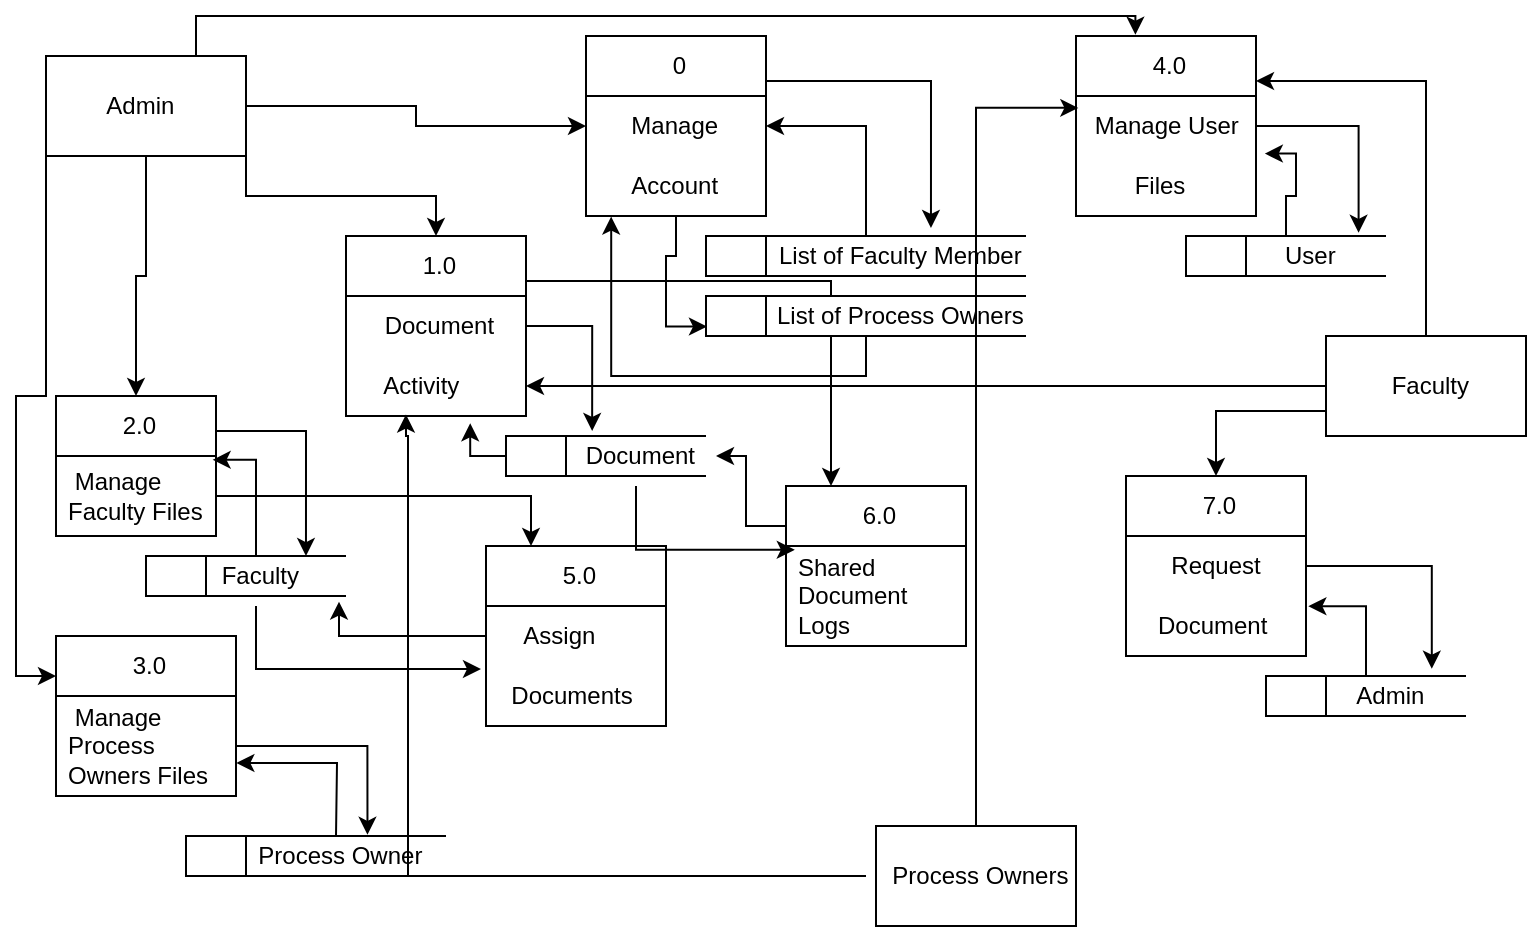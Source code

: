 <mxfile version="24.2.5" type="device">
  <diagram name="Page-1" id="vIMcP5MF39ZWf3nU_W5i">
    <mxGraphModel dx="1295" dy="758" grid="1" gridSize="10" guides="1" tooltips="1" connect="1" arrows="1" fold="1" page="1" pageScale="1" pageWidth="850" pageHeight="1100" math="0" shadow="0">
      <root>
        <mxCell id="0" />
        <mxCell id="1" parent="0" />
        <mxCell id="JXbaKVmhnlNO80Hu4VZx-36" style="edgeStyle=orthogonalEdgeStyle;rounded=0;orthogonalLoop=1;jettySize=auto;html=1;exitX=1;exitY=0.5;exitDx=0;exitDy=0;entryX=0;entryY=0.5;entryDx=0;entryDy=0;" edge="1" parent="1" source="JXbaKVmhnlNO80Hu4VZx-2" target="JXbaKVmhnlNO80Hu4VZx-20">
          <mxGeometry relative="1" as="geometry" />
        </mxCell>
        <mxCell id="JXbaKVmhnlNO80Hu4VZx-46" style="edgeStyle=orthogonalEdgeStyle;rounded=0;orthogonalLoop=1;jettySize=auto;html=1;exitX=1;exitY=1;exitDx=0;exitDy=0;entryX=0.5;entryY=0;entryDx=0;entryDy=0;" edge="1" parent="1" source="JXbaKVmhnlNO80Hu4VZx-2" target="JXbaKVmhnlNO80Hu4VZx-7">
          <mxGeometry relative="1" as="geometry" />
        </mxCell>
        <mxCell id="JXbaKVmhnlNO80Hu4VZx-75" style="edgeStyle=orthogonalEdgeStyle;rounded=0;orthogonalLoop=1;jettySize=auto;html=1;exitX=0.5;exitY=1;exitDx=0;exitDy=0;entryX=0.5;entryY=0;entryDx=0;entryDy=0;" edge="1" parent="1" source="JXbaKVmhnlNO80Hu4VZx-2" target="JXbaKVmhnlNO80Hu4VZx-10">
          <mxGeometry relative="1" as="geometry" />
        </mxCell>
        <mxCell id="JXbaKVmhnlNO80Hu4VZx-76" style="edgeStyle=orthogonalEdgeStyle;rounded=0;orthogonalLoop=1;jettySize=auto;html=1;exitX=0;exitY=1;exitDx=0;exitDy=0;entryX=0;entryY=0.25;entryDx=0;entryDy=0;" edge="1" parent="1" source="JXbaKVmhnlNO80Hu4VZx-2" target="JXbaKVmhnlNO80Hu4VZx-31">
          <mxGeometry relative="1" as="geometry" />
        </mxCell>
        <mxCell id="JXbaKVmhnlNO80Hu4VZx-2" value="" style="html=1;dashed=0;whiteSpace=wrap;" vertex="1" parent="1">
          <mxGeometry x="90" y="70" width="100" height="50" as="geometry" />
        </mxCell>
        <mxCell id="JXbaKVmhnlNO80Hu4VZx-3" value="&amp;nbsp;7.0" style="swimlane;fontStyle=0;childLayout=stackLayout;horizontal=1;startSize=30;horizontalStack=0;resizeParent=1;resizeParentMax=0;resizeLast=0;collapsible=1;marginBottom=0;whiteSpace=wrap;html=1;" vertex="1" parent="1">
          <mxGeometry x="630" y="280" width="90" height="90" as="geometry" />
        </mxCell>
        <mxCell id="JXbaKVmhnlNO80Hu4VZx-4" value="&amp;nbsp; &amp;nbsp; &amp;nbsp;Request&amp;nbsp;" style="text;strokeColor=none;fillColor=none;align=left;verticalAlign=middle;spacingLeft=4;spacingRight=4;overflow=hidden;points=[[0,0.5],[1,0.5]];portConstraint=eastwest;rotatable=0;whiteSpace=wrap;html=1;" vertex="1" parent="JXbaKVmhnlNO80Hu4VZx-3">
          <mxGeometry y="30" width="90" height="30" as="geometry" />
        </mxCell>
        <mxCell id="JXbaKVmhnlNO80Hu4VZx-5" value="&amp;nbsp; &amp;nbsp;Document" style="text;strokeColor=none;fillColor=none;align=left;verticalAlign=middle;spacingLeft=4;spacingRight=4;overflow=hidden;points=[[0,0.5],[1,0.5]];portConstraint=eastwest;rotatable=0;whiteSpace=wrap;html=1;" vertex="1" parent="JXbaKVmhnlNO80Hu4VZx-3">
          <mxGeometry y="60" width="90" height="30" as="geometry" />
        </mxCell>
        <mxCell id="JXbaKVmhnlNO80Hu4VZx-95" style="edgeStyle=orthogonalEdgeStyle;rounded=0;orthogonalLoop=1;jettySize=auto;html=1;exitX=1;exitY=0.25;exitDx=0;exitDy=0;entryX=0.25;entryY=0;entryDx=0;entryDy=0;" edge="1" parent="1" source="JXbaKVmhnlNO80Hu4VZx-7" target="JXbaKVmhnlNO80Hu4VZx-28">
          <mxGeometry relative="1" as="geometry" />
        </mxCell>
        <mxCell id="JXbaKVmhnlNO80Hu4VZx-7" value="&amp;nbsp;1.0" style="swimlane;fontStyle=0;childLayout=stackLayout;horizontal=1;startSize=30;horizontalStack=0;resizeParent=1;resizeParentMax=0;resizeLast=0;collapsible=1;marginBottom=0;whiteSpace=wrap;html=1;" vertex="1" parent="1">
          <mxGeometry x="240" y="160" width="90" height="90" as="geometry" />
        </mxCell>
        <mxCell id="JXbaKVmhnlNO80Hu4VZx-8" value="&amp;nbsp; &amp;nbsp; Document" style="text;strokeColor=none;fillColor=none;align=left;verticalAlign=middle;spacingLeft=4;spacingRight=4;overflow=hidden;points=[[0,0.5],[1,0.5]];portConstraint=eastwest;rotatable=0;whiteSpace=wrap;html=1;" vertex="1" parent="JXbaKVmhnlNO80Hu4VZx-7">
          <mxGeometry y="30" width="90" height="30" as="geometry" />
        </mxCell>
        <mxCell id="JXbaKVmhnlNO80Hu4VZx-9" value="&amp;nbsp; &amp;nbsp; Activity" style="text;strokeColor=none;fillColor=none;align=left;verticalAlign=middle;spacingLeft=4;spacingRight=4;overflow=hidden;points=[[0,0.5],[1,0.5]];portConstraint=eastwest;rotatable=0;whiteSpace=wrap;html=1;" vertex="1" parent="JXbaKVmhnlNO80Hu4VZx-7">
          <mxGeometry y="60" width="90" height="30" as="geometry" />
        </mxCell>
        <mxCell id="JXbaKVmhnlNO80Hu4VZx-10" value="&amp;nbsp;2.0" style="swimlane;fontStyle=0;childLayout=stackLayout;horizontal=1;startSize=30;horizontalStack=0;resizeParent=1;resizeParentMax=0;resizeLast=0;collapsible=1;marginBottom=0;whiteSpace=wrap;html=1;" vertex="1" parent="1">
          <mxGeometry x="95" y="240" width="80" height="70" as="geometry" />
        </mxCell>
        <mxCell id="JXbaKVmhnlNO80Hu4VZx-11" value="&amp;nbsp;Manage&amp;nbsp;&lt;div&gt;Faculty Files&lt;/div&gt;" style="text;strokeColor=none;fillColor=none;align=left;verticalAlign=middle;spacingLeft=4;spacingRight=4;overflow=hidden;points=[[0,0.5],[1,0.5]];portConstraint=eastwest;rotatable=0;whiteSpace=wrap;html=1;" vertex="1" parent="JXbaKVmhnlNO80Hu4VZx-10">
          <mxGeometry y="30" width="80" height="40" as="geometry" />
        </mxCell>
        <mxCell id="JXbaKVmhnlNO80Hu4VZx-13" value="&amp;nbsp;5.0" style="swimlane;fontStyle=0;childLayout=stackLayout;horizontal=1;startSize=30;horizontalStack=0;resizeParent=1;resizeParentMax=0;resizeLast=0;collapsible=1;marginBottom=0;whiteSpace=wrap;html=1;" vertex="1" parent="1">
          <mxGeometry x="310" y="315" width="90" height="90" as="geometry" />
        </mxCell>
        <mxCell id="JXbaKVmhnlNO80Hu4VZx-14" value="&amp;nbsp; &amp;nbsp; Assign&amp;nbsp;" style="text;strokeColor=none;fillColor=none;align=left;verticalAlign=middle;spacingLeft=4;spacingRight=4;overflow=hidden;points=[[0,0.5],[1,0.5]];portConstraint=eastwest;rotatable=0;whiteSpace=wrap;html=1;" vertex="1" parent="JXbaKVmhnlNO80Hu4VZx-13">
          <mxGeometry y="30" width="90" height="30" as="geometry" />
        </mxCell>
        <mxCell id="JXbaKVmhnlNO80Hu4VZx-15" value="&amp;nbsp; Documents" style="text;strokeColor=none;fillColor=none;align=left;verticalAlign=middle;spacingLeft=4;spacingRight=4;overflow=hidden;points=[[0,0.5],[1,0.5]];portConstraint=eastwest;rotatable=0;whiteSpace=wrap;html=1;" vertex="1" parent="JXbaKVmhnlNO80Hu4VZx-13">
          <mxGeometry y="60" width="90" height="30" as="geometry" />
        </mxCell>
        <mxCell id="JXbaKVmhnlNO80Hu4VZx-16" value="&amp;nbsp;4.0" style="swimlane;fontStyle=0;childLayout=stackLayout;horizontal=1;startSize=30;horizontalStack=0;resizeParent=1;resizeParentMax=0;resizeLast=0;collapsible=1;marginBottom=0;whiteSpace=wrap;html=1;" vertex="1" parent="1">
          <mxGeometry x="605" y="60" width="90" height="90" as="geometry" />
        </mxCell>
        <mxCell id="JXbaKVmhnlNO80Hu4VZx-17" value="&amp;nbsp;Manage User&amp;nbsp;" style="text;strokeColor=none;fillColor=none;align=left;verticalAlign=middle;spacingLeft=4;spacingRight=4;overflow=hidden;points=[[0,0.5],[1,0.5]];portConstraint=eastwest;rotatable=0;whiteSpace=wrap;html=1;" vertex="1" parent="JXbaKVmhnlNO80Hu4VZx-16">
          <mxGeometry y="30" width="90" height="30" as="geometry" />
        </mxCell>
        <mxCell id="JXbaKVmhnlNO80Hu4VZx-18" value="&amp;nbsp; &amp;nbsp; &amp;nbsp; &amp;nbsp;Files" style="text;strokeColor=none;fillColor=none;align=left;verticalAlign=middle;spacingLeft=4;spacingRight=4;overflow=hidden;points=[[0,0.5],[1,0.5]];portConstraint=eastwest;rotatable=0;whiteSpace=wrap;html=1;" vertex="1" parent="JXbaKVmhnlNO80Hu4VZx-16">
          <mxGeometry y="60" width="90" height="30" as="geometry" />
        </mxCell>
        <mxCell id="JXbaKVmhnlNO80Hu4VZx-19" value="&amp;nbsp;0" style="swimlane;fontStyle=0;childLayout=stackLayout;horizontal=1;startSize=30;horizontalStack=0;resizeParent=1;resizeParentMax=0;resizeLast=0;collapsible=1;marginBottom=0;whiteSpace=wrap;html=1;" vertex="1" parent="1">
          <mxGeometry x="360" y="60" width="90" height="90" as="geometry" />
        </mxCell>
        <mxCell id="JXbaKVmhnlNO80Hu4VZx-20" value="&amp;nbsp; &amp;nbsp; &amp;nbsp;Manage" style="text;strokeColor=none;fillColor=none;align=left;verticalAlign=middle;spacingLeft=4;spacingRight=4;overflow=hidden;points=[[0,0.5],[1,0.5]];portConstraint=eastwest;rotatable=0;whiteSpace=wrap;html=1;" vertex="1" parent="JXbaKVmhnlNO80Hu4VZx-19">
          <mxGeometry y="30" width="90" height="30" as="geometry" />
        </mxCell>
        <mxCell id="JXbaKVmhnlNO80Hu4VZx-21" value="&amp;nbsp; &amp;nbsp; &amp;nbsp;Account" style="text;strokeColor=none;fillColor=none;align=left;verticalAlign=middle;spacingLeft=4;spacingRight=4;overflow=hidden;points=[[0,0.5],[1,0.5]];portConstraint=eastwest;rotatable=0;whiteSpace=wrap;html=1;" vertex="1" parent="JXbaKVmhnlNO80Hu4VZx-19">
          <mxGeometry y="60" width="90" height="30" as="geometry" />
        </mxCell>
        <mxCell id="JXbaKVmhnlNO80Hu4VZx-102" style="edgeStyle=orthogonalEdgeStyle;rounded=0;orthogonalLoop=1;jettySize=auto;html=1;exitX=0;exitY=0.25;exitDx=0;exitDy=0;" edge="1" parent="1" source="JXbaKVmhnlNO80Hu4VZx-28" target="JXbaKVmhnlNO80Hu4VZx-50">
          <mxGeometry relative="1" as="geometry" />
        </mxCell>
        <mxCell id="JXbaKVmhnlNO80Hu4VZx-28" value="&amp;nbsp;6.0" style="swimlane;fontStyle=0;childLayout=stackLayout;horizontal=1;startSize=30;horizontalStack=0;resizeParent=1;resizeParentMax=0;resizeLast=0;collapsible=1;marginBottom=0;whiteSpace=wrap;html=1;" vertex="1" parent="1">
          <mxGeometry x="460" y="285" width="90" height="80" as="geometry" />
        </mxCell>
        <mxCell id="JXbaKVmhnlNO80Hu4VZx-29" value="Shared Document Logs" style="text;strokeColor=none;fillColor=none;align=left;verticalAlign=middle;spacingLeft=4;spacingRight=4;overflow=hidden;points=[[0,0.5],[1,0.5]];portConstraint=eastwest;rotatable=0;whiteSpace=wrap;html=1;" vertex="1" parent="JXbaKVmhnlNO80Hu4VZx-28">
          <mxGeometry y="30" width="90" height="50" as="geometry" />
        </mxCell>
        <mxCell id="JXbaKVmhnlNO80Hu4VZx-31" value="&amp;nbsp;3.0" style="swimlane;fontStyle=0;childLayout=stackLayout;horizontal=1;startSize=30;horizontalStack=0;resizeParent=1;resizeParentMax=0;resizeLast=0;collapsible=1;marginBottom=0;whiteSpace=wrap;html=1;" vertex="1" parent="1">
          <mxGeometry x="95" y="360" width="90" height="80" as="geometry" />
        </mxCell>
        <mxCell id="JXbaKVmhnlNO80Hu4VZx-32" value="&amp;nbsp;Manage Process Owners Files" style="text;strokeColor=none;fillColor=none;align=left;verticalAlign=middle;spacingLeft=4;spacingRight=4;overflow=hidden;points=[[0,0.5],[1,0.5]];portConstraint=eastwest;rotatable=0;whiteSpace=wrap;html=1;" vertex="1" parent="JXbaKVmhnlNO80Hu4VZx-31">
          <mxGeometry y="30" width="90" height="50" as="geometry" />
        </mxCell>
        <mxCell id="JXbaKVmhnlNO80Hu4VZx-38" style="edgeStyle=orthogonalEdgeStyle;rounded=0;orthogonalLoop=1;jettySize=auto;html=1;exitX=0.5;exitY=0;exitDx=0;exitDy=0;entryX=1;entryY=0.5;entryDx=0;entryDy=0;" edge="1" parent="1" source="JXbaKVmhnlNO80Hu4VZx-34" target="JXbaKVmhnlNO80Hu4VZx-20">
          <mxGeometry relative="1" as="geometry" />
        </mxCell>
        <mxCell id="JXbaKVmhnlNO80Hu4VZx-34" value="" style="html=1;dashed=0;whiteSpace=wrap;shape=mxgraph.dfd.dataStoreID;align=left;spacingLeft=3;points=[[0,0],[0.5,0],[1,0],[0,0.5],[1,0.5],[0,1],[0.5,1],[1,1]];" vertex="1" parent="1">
          <mxGeometry x="420" y="160" width="160" height="20" as="geometry" />
        </mxCell>
        <mxCell id="JXbaKVmhnlNO80Hu4VZx-35" value="" style="html=1;dashed=0;whiteSpace=wrap;shape=mxgraph.dfd.dataStoreID;align=left;spacingLeft=3;points=[[0,0],[0.5,0],[1,0],[0,0.5],[1,0.5],[0,1],[0.5,1],[1,1]];" vertex="1" parent="1">
          <mxGeometry x="420" y="190" width="160" height="20" as="geometry" />
        </mxCell>
        <mxCell id="JXbaKVmhnlNO80Hu4VZx-39" style="edgeStyle=orthogonalEdgeStyle;rounded=0;orthogonalLoop=1;jettySize=auto;html=1;exitX=1;exitY=0.25;exitDx=0;exitDy=0;entryX=0.703;entryY=-0.2;entryDx=0;entryDy=0;entryPerimeter=0;" edge="1" parent="1" source="JXbaKVmhnlNO80Hu4VZx-19" target="JXbaKVmhnlNO80Hu4VZx-34">
          <mxGeometry relative="1" as="geometry" />
        </mxCell>
        <mxCell id="JXbaKVmhnlNO80Hu4VZx-40" style="edgeStyle=orthogonalEdgeStyle;rounded=0;orthogonalLoop=1;jettySize=auto;html=1;exitX=0.5;exitY=1;exitDx=0;exitDy=0;entryX=0.14;entryY=1.01;entryDx=0;entryDy=0;entryPerimeter=0;" edge="1" parent="1" source="JXbaKVmhnlNO80Hu4VZx-35" target="JXbaKVmhnlNO80Hu4VZx-21">
          <mxGeometry relative="1" as="geometry" />
        </mxCell>
        <mxCell id="JXbaKVmhnlNO80Hu4VZx-41" style="edgeStyle=orthogonalEdgeStyle;rounded=0;orthogonalLoop=1;jettySize=auto;html=1;exitX=0.5;exitY=1;exitDx=0;exitDy=0;entryX=0.003;entryY=0.765;entryDx=0;entryDy=0;entryPerimeter=0;" edge="1" parent="1" source="JXbaKVmhnlNO80Hu4VZx-19" target="JXbaKVmhnlNO80Hu4VZx-35">
          <mxGeometry relative="1" as="geometry" />
        </mxCell>
        <mxCell id="JXbaKVmhnlNO80Hu4VZx-43" value="&amp;nbsp;List of Faculty Member" style="text;html=1;align=center;verticalAlign=middle;resizable=0;points=[];autosize=1;strokeColor=none;fillColor=none;" vertex="1" parent="1">
          <mxGeometry x="440" y="155" width="150" height="30" as="geometry" />
        </mxCell>
        <mxCell id="JXbaKVmhnlNO80Hu4VZx-44" value="&amp;nbsp;List of Process Owners" style="text;html=1;align=center;verticalAlign=middle;resizable=0;points=[];autosize=1;strokeColor=none;fillColor=none;" vertex="1" parent="1">
          <mxGeometry x="440" y="185" width="150" height="30" as="geometry" />
        </mxCell>
        <mxCell id="JXbaKVmhnlNO80Hu4VZx-47" value="" style="html=1;dashed=0;whiteSpace=wrap;shape=mxgraph.dfd.dataStoreID;align=left;spacingLeft=3;points=[[0,0],[0.5,0],[1,0],[0,0.5],[1,0.5],[0,1],[0.5,1],[1,1]];" vertex="1" parent="1">
          <mxGeometry x="320" y="260" width="100" height="20" as="geometry" />
        </mxCell>
        <mxCell id="JXbaKVmhnlNO80Hu4VZx-50" value="&amp;nbsp;Document" style="text;html=1;align=center;verticalAlign=middle;resizable=0;points=[];autosize=1;strokeColor=none;fillColor=none;" vertex="1" parent="1">
          <mxGeometry x="345" y="255" width="80" height="30" as="geometry" />
        </mxCell>
        <mxCell id="JXbaKVmhnlNO80Hu4VZx-51" value="" style="html=1;dashed=0;whiteSpace=wrap;shape=mxgraph.dfd.dataStoreID;align=left;spacingLeft=3;points=[[0,0],[0.5,0],[1,0],[0,0.5],[1,0.5],[0,1],[0.5,1],[1,1]];" vertex="1" parent="1">
          <mxGeometry x="140" y="320" width="100" height="20" as="geometry" />
        </mxCell>
        <mxCell id="JXbaKVmhnlNO80Hu4VZx-52" value="&amp;nbsp;Faculty" style="text;html=1;align=center;verticalAlign=middle;resizable=0;points=[];autosize=1;strokeColor=none;fillColor=none;" vertex="1" parent="1">
          <mxGeometry x="160" y="315" width="70" height="30" as="geometry" />
        </mxCell>
        <mxCell id="JXbaKVmhnlNO80Hu4VZx-60" style="edgeStyle=orthogonalEdgeStyle;rounded=0;orthogonalLoop=1;jettySize=auto;html=1;exitX=1;exitY=0.25;exitDx=0;exitDy=0;entryX=0.857;entryY=0.167;entryDx=0;entryDy=0;entryPerimeter=0;" edge="1" parent="1" source="JXbaKVmhnlNO80Hu4VZx-10" target="JXbaKVmhnlNO80Hu4VZx-52">
          <mxGeometry relative="1" as="geometry" />
        </mxCell>
        <mxCell id="JXbaKVmhnlNO80Hu4VZx-62" style="edgeStyle=orthogonalEdgeStyle;rounded=0;orthogonalLoop=1;jettySize=auto;html=1;entryX=0.979;entryY=0.048;entryDx=0;entryDy=0;entryPerimeter=0;exitX=0.5;exitY=0.167;exitDx=0;exitDy=0;exitPerimeter=0;" edge="1" parent="1" source="JXbaKVmhnlNO80Hu4VZx-52" target="JXbaKVmhnlNO80Hu4VZx-11">
          <mxGeometry relative="1" as="geometry">
            <Array as="points">
              <mxPoint x="195" y="272" />
            </Array>
          </mxGeometry>
        </mxCell>
        <mxCell id="JXbaKVmhnlNO80Hu4VZx-64" value="" style="html=1;dashed=0;whiteSpace=wrap;shape=mxgraph.dfd.dataStoreID;align=left;spacingLeft=3;points=[[0,0],[0.5,0],[1,0],[0,0.5],[1,0.5],[0,1],[0.5,1],[1,1]];" vertex="1" parent="1">
          <mxGeometry x="160" y="460" width="130" height="20" as="geometry" />
        </mxCell>
        <mxCell id="JXbaKVmhnlNO80Hu4VZx-66" style="edgeStyle=orthogonalEdgeStyle;rounded=0;orthogonalLoop=1;jettySize=auto;html=1;exitX=1;exitY=0.5;exitDx=0;exitDy=0;entryX=0.698;entryY=-0.031;entryDx=0;entryDy=0;entryPerimeter=0;" edge="1" parent="1" source="JXbaKVmhnlNO80Hu4VZx-32" target="JXbaKVmhnlNO80Hu4VZx-64">
          <mxGeometry relative="1" as="geometry" />
        </mxCell>
        <mxCell id="JXbaKVmhnlNO80Hu4VZx-69" value="&amp;nbsp;Process Owner" style="text;html=1;align=center;verticalAlign=middle;resizable=0;points=[];autosize=1;strokeColor=none;fillColor=none;" vertex="1" parent="1">
          <mxGeometry x="180" y="455" width="110" height="30" as="geometry" />
        </mxCell>
        <mxCell id="JXbaKVmhnlNO80Hu4VZx-71" style="edgeStyle=orthogonalEdgeStyle;rounded=0;orthogonalLoop=1;jettySize=auto;html=1;entryX=1.002;entryY=0.67;entryDx=0;entryDy=0;entryPerimeter=0;" edge="1" parent="1" target="JXbaKVmhnlNO80Hu4VZx-32">
          <mxGeometry relative="1" as="geometry">
            <mxPoint x="235" y="460" as="sourcePoint" />
          </mxGeometry>
        </mxCell>
        <mxCell id="JXbaKVmhnlNO80Hu4VZx-74" style="edgeStyle=orthogonalEdgeStyle;rounded=0;orthogonalLoop=1;jettySize=auto;html=1;exitX=0.75;exitY=0;exitDx=0;exitDy=0;entryX=0.33;entryY=-0.007;entryDx=0;entryDy=0;entryPerimeter=0;" edge="1" parent="1" source="JXbaKVmhnlNO80Hu4VZx-2" target="JXbaKVmhnlNO80Hu4VZx-16">
          <mxGeometry relative="1" as="geometry" />
        </mxCell>
        <mxCell id="JXbaKVmhnlNO80Hu4VZx-77" value="" style="html=1;dashed=0;whiteSpace=wrap;shape=mxgraph.dfd.dataStoreID;align=left;spacingLeft=3;points=[[0,0],[0.5,0],[1,0],[0,0.5],[1,0.5],[0,1],[0.5,1],[1,1]];" vertex="1" parent="1">
          <mxGeometry x="660" y="160" width="100" height="20" as="geometry" />
        </mxCell>
        <mxCell id="JXbaKVmhnlNO80Hu4VZx-78" style="edgeStyle=orthogonalEdgeStyle;rounded=0;orthogonalLoop=1;jettySize=auto;html=1;exitX=1;exitY=0.5;exitDx=0;exitDy=0;entryX=0.863;entryY=-0.079;entryDx=0;entryDy=0;entryPerimeter=0;" edge="1" parent="1" source="JXbaKVmhnlNO80Hu4VZx-17" target="JXbaKVmhnlNO80Hu4VZx-77">
          <mxGeometry relative="1" as="geometry" />
        </mxCell>
        <mxCell id="JXbaKVmhnlNO80Hu4VZx-79" style="edgeStyle=orthogonalEdgeStyle;rounded=0;orthogonalLoop=1;jettySize=auto;html=1;exitX=0.5;exitY=0;exitDx=0;exitDy=0;entryX=1.049;entryY=-0.04;entryDx=0;entryDy=0;entryPerimeter=0;" edge="1" parent="1" source="JXbaKVmhnlNO80Hu4VZx-77" target="JXbaKVmhnlNO80Hu4VZx-18">
          <mxGeometry relative="1" as="geometry" />
        </mxCell>
        <mxCell id="JXbaKVmhnlNO80Hu4VZx-80" value="&amp;nbsp;User" style="text;html=1;align=center;verticalAlign=middle;resizable=0;points=[];autosize=1;strokeColor=none;fillColor=none;" vertex="1" parent="1">
          <mxGeometry x="695" y="155" width="50" height="30" as="geometry" />
        </mxCell>
        <mxCell id="JXbaKVmhnlNO80Hu4VZx-84" style="edgeStyle=orthogonalEdgeStyle;rounded=0;orthogonalLoop=1;jettySize=auto;html=1;exitX=0.5;exitY=0;exitDx=0;exitDy=0;entryX=1;entryY=0.25;entryDx=0;entryDy=0;" edge="1" parent="1" source="JXbaKVmhnlNO80Hu4VZx-81" target="JXbaKVmhnlNO80Hu4VZx-16">
          <mxGeometry relative="1" as="geometry" />
        </mxCell>
        <mxCell id="JXbaKVmhnlNO80Hu4VZx-85" style="edgeStyle=orthogonalEdgeStyle;rounded=0;orthogonalLoop=1;jettySize=auto;html=1;exitX=0;exitY=0.5;exitDx=0;exitDy=0;" edge="1" parent="1" source="JXbaKVmhnlNO80Hu4VZx-81" target="JXbaKVmhnlNO80Hu4VZx-9">
          <mxGeometry relative="1" as="geometry" />
        </mxCell>
        <mxCell id="JXbaKVmhnlNO80Hu4VZx-105" style="edgeStyle=orthogonalEdgeStyle;rounded=0;orthogonalLoop=1;jettySize=auto;html=1;exitX=0;exitY=0.75;exitDx=0;exitDy=0;entryX=0.5;entryY=0;entryDx=0;entryDy=0;" edge="1" parent="1" source="JXbaKVmhnlNO80Hu4VZx-81" target="JXbaKVmhnlNO80Hu4VZx-3">
          <mxGeometry relative="1" as="geometry" />
        </mxCell>
        <mxCell id="JXbaKVmhnlNO80Hu4VZx-81" value="" style="html=1;dashed=0;whiteSpace=wrap;" vertex="1" parent="1">
          <mxGeometry x="730" y="210" width="100" height="50" as="geometry" />
        </mxCell>
        <mxCell id="JXbaKVmhnlNO80Hu4VZx-91" style="edgeStyle=orthogonalEdgeStyle;rounded=0;orthogonalLoop=1;jettySize=auto;html=1;exitX=0;exitY=0.5;exitDx=0;exitDy=0;entryX=0.965;entryY=1.141;entryDx=0;entryDy=0;entryPerimeter=0;" edge="1" parent="1" source="JXbaKVmhnlNO80Hu4VZx-14" target="JXbaKVmhnlNO80Hu4VZx-51">
          <mxGeometry relative="1" as="geometry" />
        </mxCell>
        <mxCell id="JXbaKVmhnlNO80Hu4VZx-92" style="edgeStyle=orthogonalEdgeStyle;rounded=0;orthogonalLoop=1;jettySize=auto;html=1;entryX=-0.028;entryY=0.051;entryDx=0;entryDy=0;entryPerimeter=0;" edge="1" parent="1" source="JXbaKVmhnlNO80Hu4VZx-52" target="JXbaKVmhnlNO80Hu4VZx-15">
          <mxGeometry relative="1" as="geometry" />
        </mxCell>
        <mxCell id="JXbaKVmhnlNO80Hu4VZx-94" style="edgeStyle=orthogonalEdgeStyle;rounded=0;orthogonalLoop=1;jettySize=auto;html=1;exitX=1;exitY=0.5;exitDx=0;exitDy=0;entryX=0.25;entryY=0;entryDx=0;entryDy=0;" edge="1" parent="1" source="JXbaKVmhnlNO80Hu4VZx-11" target="JXbaKVmhnlNO80Hu4VZx-13">
          <mxGeometry relative="1" as="geometry" />
        </mxCell>
        <mxCell id="JXbaKVmhnlNO80Hu4VZx-96" style="edgeStyle=orthogonalEdgeStyle;rounded=0;orthogonalLoop=1;jettySize=auto;html=1;exitX=1;exitY=0.5;exitDx=0;exitDy=0;entryX=0.226;entryY=0.083;entryDx=0;entryDy=0;entryPerimeter=0;" edge="1" parent="1" source="JXbaKVmhnlNO80Hu4VZx-8" target="JXbaKVmhnlNO80Hu4VZx-50">
          <mxGeometry relative="1" as="geometry" />
        </mxCell>
        <mxCell id="JXbaKVmhnlNO80Hu4VZx-98" style="edgeStyle=orthogonalEdgeStyle;rounded=0;orthogonalLoop=1;jettySize=auto;html=1;exitX=0;exitY=0.5;exitDx=0;exitDy=0;entryX=0.69;entryY=1.122;entryDx=0;entryDy=0;entryPerimeter=0;" edge="1" parent="1" source="JXbaKVmhnlNO80Hu4VZx-47" target="JXbaKVmhnlNO80Hu4VZx-9">
          <mxGeometry relative="1" as="geometry" />
        </mxCell>
        <mxCell id="JXbaKVmhnlNO80Hu4VZx-104" style="edgeStyle=orthogonalEdgeStyle;rounded=0;orthogonalLoop=1;jettySize=auto;html=1;entryX=0.049;entryY=0.038;entryDx=0;entryDy=0;entryPerimeter=0;" edge="1" parent="1" source="JXbaKVmhnlNO80Hu4VZx-50" target="JXbaKVmhnlNO80Hu4VZx-29">
          <mxGeometry relative="1" as="geometry">
            <Array as="points">
              <mxPoint x="385" y="317" />
            </Array>
          </mxGeometry>
        </mxCell>
        <mxCell id="JXbaKVmhnlNO80Hu4VZx-106" value="" style="html=1;dashed=0;whiteSpace=wrap;shape=mxgraph.dfd.dataStoreID;align=left;spacingLeft=3;points=[[0,0],[0.5,0],[1,0],[0,0.5],[1,0.5],[0,1],[0.5,1],[1,1]];" vertex="1" parent="1">
          <mxGeometry x="700" y="380" width="100" height="20" as="geometry" />
        </mxCell>
        <mxCell id="JXbaKVmhnlNO80Hu4VZx-107" style="edgeStyle=orthogonalEdgeStyle;rounded=0;orthogonalLoop=1;jettySize=auto;html=1;exitX=1;exitY=0.5;exitDx=0;exitDy=0;entryX=0.829;entryY=-0.183;entryDx=0;entryDy=0;entryPerimeter=0;" edge="1" parent="1" source="JXbaKVmhnlNO80Hu4VZx-4" target="JXbaKVmhnlNO80Hu4VZx-106">
          <mxGeometry relative="1" as="geometry" />
        </mxCell>
        <mxCell id="JXbaKVmhnlNO80Hu4VZx-109" style="edgeStyle=orthogonalEdgeStyle;rounded=0;orthogonalLoop=1;jettySize=auto;html=1;exitX=0.5;exitY=0;exitDx=0;exitDy=0;entryX=1.013;entryY=0.17;entryDx=0;entryDy=0;entryPerimeter=0;" edge="1" parent="1" source="JXbaKVmhnlNO80Hu4VZx-106" target="JXbaKVmhnlNO80Hu4VZx-5">
          <mxGeometry relative="1" as="geometry" />
        </mxCell>
        <mxCell id="JXbaKVmhnlNO80Hu4VZx-110" value="&amp;nbsp;Admin" style="text;html=1;align=center;verticalAlign=middle;resizable=0;points=[];autosize=1;strokeColor=none;fillColor=none;" vertex="1" parent="1">
          <mxGeometry x="730" y="375" width="60" height="30" as="geometry" />
        </mxCell>
        <mxCell id="JXbaKVmhnlNO80Hu4VZx-111" value="" style="html=1;dashed=0;whiteSpace=wrap;" vertex="1" parent="1">
          <mxGeometry x="505" y="455" width="100" height="50" as="geometry" />
        </mxCell>
        <mxCell id="JXbaKVmhnlNO80Hu4VZx-114" style="edgeStyle=orthogonalEdgeStyle;rounded=0;orthogonalLoop=1;jettySize=auto;html=1;exitX=0.5;exitY=0;exitDx=0;exitDy=0;entryX=0.013;entryY=0.198;entryDx=0;entryDy=0;entryPerimeter=0;" edge="1" parent="1" source="JXbaKVmhnlNO80Hu4VZx-111" target="JXbaKVmhnlNO80Hu4VZx-17">
          <mxGeometry relative="1" as="geometry" />
        </mxCell>
        <mxCell id="JXbaKVmhnlNO80Hu4VZx-124" value="&amp;nbsp;Admin" style="text;html=1;align=center;verticalAlign=middle;resizable=0;points=[];autosize=1;strokeColor=none;fillColor=none;" vertex="1" parent="1">
          <mxGeometry x="105" y="80" width="60" height="30" as="geometry" />
        </mxCell>
        <mxCell id="JXbaKVmhnlNO80Hu4VZx-128" style="edgeStyle=orthogonalEdgeStyle;rounded=0;orthogonalLoop=1;jettySize=auto;html=1;entryX=0.333;entryY=0.975;entryDx=0;entryDy=0;entryPerimeter=0;" edge="1" parent="1" source="JXbaKVmhnlNO80Hu4VZx-125" target="JXbaKVmhnlNO80Hu4VZx-9">
          <mxGeometry relative="1" as="geometry">
            <mxPoint x="270" y="260.0" as="targetPoint" />
            <Array as="points">
              <mxPoint x="271" y="480" />
              <mxPoint x="271" y="260" />
            </Array>
          </mxGeometry>
        </mxCell>
        <mxCell id="JXbaKVmhnlNO80Hu4VZx-125" value="&amp;nbsp;Process Owners" style="text;html=1;align=center;verticalAlign=middle;resizable=0;points=[];autosize=1;strokeColor=none;fillColor=none;" vertex="1" parent="1">
          <mxGeometry x="500" y="465" width="110" height="30" as="geometry" />
        </mxCell>
        <mxCell id="JXbaKVmhnlNO80Hu4VZx-126" value="&amp;nbsp;Faculty" style="text;html=1;align=center;verticalAlign=middle;resizable=0;points=[];autosize=1;strokeColor=none;fillColor=none;" vertex="1" parent="1">
          <mxGeometry x="745" y="220" width="70" height="30" as="geometry" />
        </mxCell>
      </root>
    </mxGraphModel>
  </diagram>
</mxfile>
